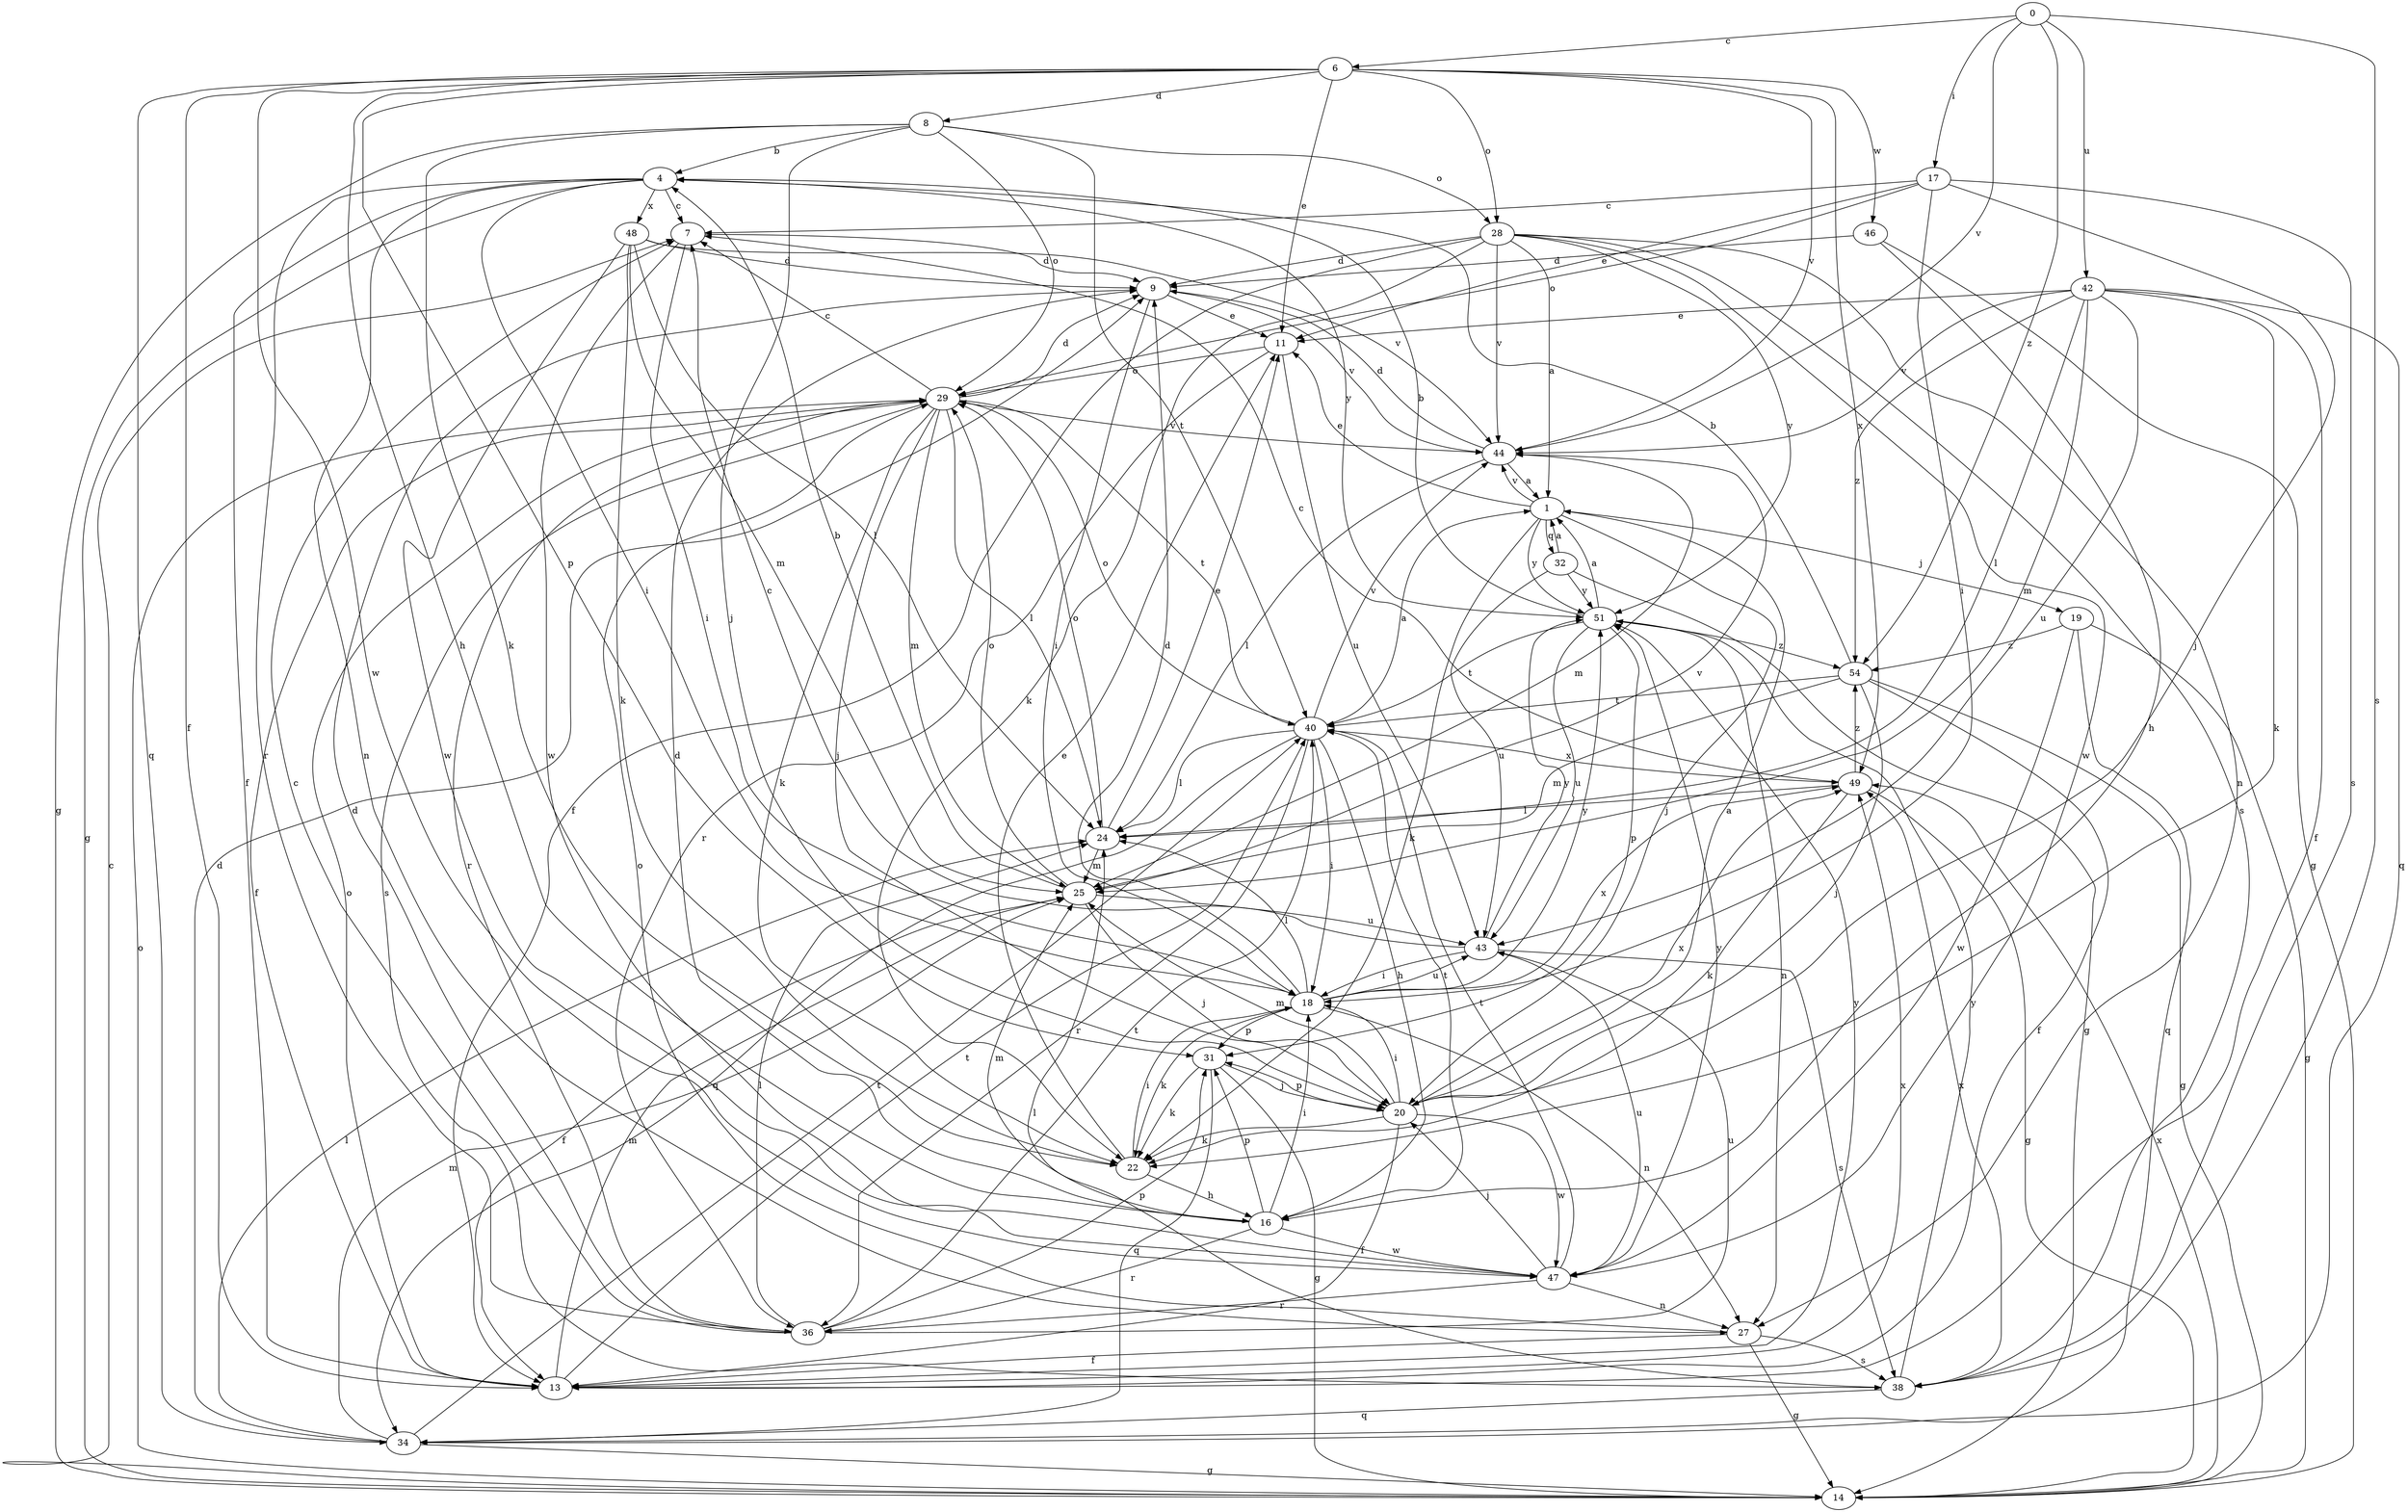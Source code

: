 strict digraph  {
0;
1;
4;
6;
7;
8;
9;
11;
13;
14;
16;
17;
18;
19;
20;
22;
24;
25;
27;
28;
29;
31;
32;
34;
36;
38;
40;
42;
43;
44;
46;
47;
48;
49;
51;
54;
0 -> 6  [label=c];
0 -> 17  [label=i];
0 -> 38  [label=s];
0 -> 42  [label=u];
0 -> 44  [label=v];
0 -> 54  [label=z];
1 -> 11  [label=e];
1 -> 19  [label=j];
1 -> 20  [label=j];
1 -> 22  [label=k];
1 -> 32  [label=q];
1 -> 44  [label=v];
1 -> 51  [label=y];
4 -> 7  [label=c];
4 -> 13  [label=f];
4 -> 14  [label=g];
4 -> 18  [label=i];
4 -> 27  [label=n];
4 -> 36  [label=r];
4 -> 48  [label=x];
4 -> 51  [label=y];
6 -> 8  [label=d];
6 -> 11  [label=e];
6 -> 13  [label=f];
6 -> 16  [label=h];
6 -> 28  [label=o];
6 -> 31  [label=p];
6 -> 34  [label=q];
6 -> 44  [label=v];
6 -> 46  [label=w];
6 -> 47  [label=w];
6 -> 49  [label=x];
7 -> 9  [label=d];
7 -> 18  [label=i];
7 -> 47  [label=w];
8 -> 4  [label=b];
8 -> 14  [label=g];
8 -> 20  [label=j];
8 -> 22  [label=k];
8 -> 28  [label=o];
8 -> 29  [label=o];
8 -> 40  [label=t];
9 -> 11  [label=e];
9 -> 18  [label=i];
9 -> 44  [label=v];
11 -> 29  [label=o];
11 -> 36  [label=r];
11 -> 43  [label=u];
13 -> 25  [label=m];
13 -> 29  [label=o];
13 -> 40  [label=t];
13 -> 49  [label=x];
13 -> 51  [label=y];
14 -> 7  [label=c];
14 -> 29  [label=o];
14 -> 49  [label=x];
16 -> 9  [label=d];
16 -> 18  [label=i];
16 -> 25  [label=m];
16 -> 31  [label=p];
16 -> 36  [label=r];
16 -> 40  [label=t];
16 -> 47  [label=w];
17 -> 7  [label=c];
17 -> 11  [label=e];
17 -> 18  [label=i];
17 -> 20  [label=j];
17 -> 29  [label=o];
17 -> 38  [label=s];
18 -> 9  [label=d];
18 -> 22  [label=k];
18 -> 24  [label=l];
18 -> 27  [label=n];
18 -> 31  [label=p];
18 -> 43  [label=u];
18 -> 49  [label=x];
18 -> 51  [label=y];
19 -> 14  [label=g];
19 -> 34  [label=q];
19 -> 47  [label=w];
19 -> 54  [label=z];
20 -> 1  [label=a];
20 -> 13  [label=f];
20 -> 18  [label=i];
20 -> 22  [label=k];
20 -> 25  [label=m];
20 -> 31  [label=p];
20 -> 47  [label=w];
20 -> 49  [label=x];
22 -> 11  [label=e];
22 -> 16  [label=h];
22 -> 18  [label=i];
24 -> 11  [label=e];
24 -> 25  [label=m];
24 -> 29  [label=o];
25 -> 4  [label=b];
25 -> 13  [label=f];
25 -> 20  [label=j];
25 -> 29  [label=o];
25 -> 43  [label=u];
25 -> 44  [label=v];
27 -> 13  [label=f];
27 -> 14  [label=g];
27 -> 29  [label=o];
27 -> 38  [label=s];
28 -> 1  [label=a];
28 -> 9  [label=d];
28 -> 13  [label=f];
28 -> 22  [label=k];
28 -> 27  [label=n];
28 -> 38  [label=s];
28 -> 44  [label=v];
28 -> 47  [label=w];
28 -> 51  [label=y];
29 -> 7  [label=c];
29 -> 9  [label=d];
29 -> 13  [label=f];
29 -> 20  [label=j];
29 -> 22  [label=k];
29 -> 24  [label=l];
29 -> 25  [label=m];
29 -> 36  [label=r];
29 -> 38  [label=s];
29 -> 40  [label=t];
29 -> 44  [label=v];
31 -> 14  [label=g];
31 -> 20  [label=j];
31 -> 22  [label=k];
31 -> 34  [label=q];
32 -> 1  [label=a];
32 -> 14  [label=g];
32 -> 43  [label=u];
32 -> 51  [label=y];
34 -> 9  [label=d];
34 -> 14  [label=g];
34 -> 24  [label=l];
34 -> 25  [label=m];
34 -> 40  [label=t];
36 -> 7  [label=c];
36 -> 9  [label=d];
36 -> 24  [label=l];
36 -> 31  [label=p];
36 -> 40  [label=t];
36 -> 43  [label=u];
38 -> 24  [label=l];
38 -> 34  [label=q];
38 -> 49  [label=x];
38 -> 51  [label=y];
40 -> 1  [label=a];
40 -> 16  [label=h];
40 -> 18  [label=i];
40 -> 24  [label=l];
40 -> 29  [label=o];
40 -> 34  [label=q];
40 -> 36  [label=r];
40 -> 44  [label=v];
40 -> 49  [label=x];
42 -> 11  [label=e];
42 -> 13  [label=f];
42 -> 22  [label=k];
42 -> 24  [label=l];
42 -> 25  [label=m];
42 -> 34  [label=q];
42 -> 43  [label=u];
42 -> 44  [label=v];
42 -> 54  [label=z];
43 -> 7  [label=c];
43 -> 18  [label=i];
43 -> 38  [label=s];
43 -> 51  [label=y];
44 -> 1  [label=a];
44 -> 9  [label=d];
44 -> 24  [label=l];
44 -> 25  [label=m];
46 -> 9  [label=d];
46 -> 14  [label=g];
46 -> 16  [label=h];
47 -> 20  [label=j];
47 -> 27  [label=n];
47 -> 36  [label=r];
47 -> 40  [label=t];
47 -> 43  [label=u];
47 -> 51  [label=y];
48 -> 9  [label=d];
48 -> 22  [label=k];
48 -> 24  [label=l];
48 -> 25  [label=m];
48 -> 44  [label=v];
48 -> 47  [label=w];
49 -> 7  [label=c];
49 -> 14  [label=g];
49 -> 22  [label=k];
49 -> 24  [label=l];
49 -> 54  [label=z];
51 -> 1  [label=a];
51 -> 4  [label=b];
51 -> 27  [label=n];
51 -> 31  [label=p];
51 -> 40  [label=t];
51 -> 43  [label=u];
51 -> 54  [label=z];
54 -> 4  [label=b];
54 -> 13  [label=f];
54 -> 14  [label=g];
54 -> 20  [label=j];
54 -> 25  [label=m];
54 -> 40  [label=t];
}
